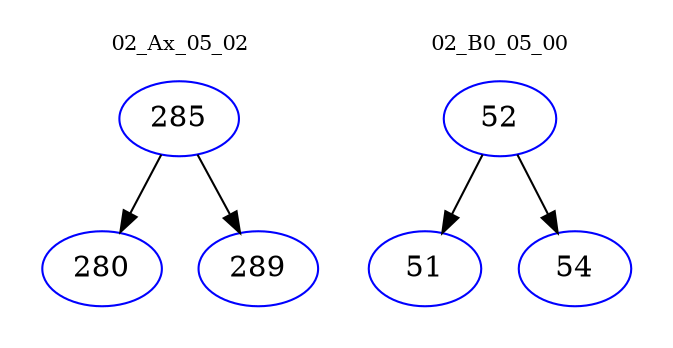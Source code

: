 digraph{
subgraph cluster_0 {
color = white
label = "02_Ax_05_02";
fontsize=10;
T0_285 [label="285", color="blue"]
T0_285 -> T0_280 [color="black"]
T0_280 [label="280", color="blue"]
T0_285 -> T0_289 [color="black"]
T0_289 [label="289", color="blue"]
}
subgraph cluster_1 {
color = white
label = "02_B0_05_00";
fontsize=10;
T1_52 [label="52", color="blue"]
T1_52 -> T1_51 [color="black"]
T1_51 [label="51", color="blue"]
T1_52 -> T1_54 [color="black"]
T1_54 [label="54", color="blue"]
}
}
